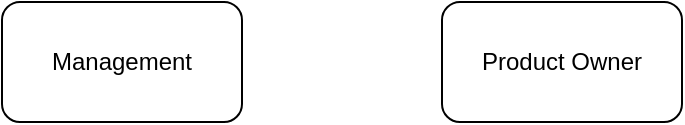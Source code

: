 <mxfile version="22.1.8" type="github">
  <diagram name="Page-1" id="kMi4MfaVG8bFLmQlTl4C">
    <mxGraphModel dx="1194" dy="714" grid="1" gridSize="10" guides="1" tooltips="1" connect="1" arrows="1" fold="1" page="1" pageScale="1" pageWidth="827" pageHeight="1169" math="0" shadow="0">
      <root>
        <mxCell id="0" />
        <mxCell id="1" parent="0" />
        <mxCell id="jFcU7FumkJ6Ztm3b8WU0-1" value="Management" style="rounded=1;whiteSpace=wrap;html=1;" vertex="1" parent="1">
          <mxGeometry x="100" y="140" width="120" height="60" as="geometry" />
        </mxCell>
        <mxCell id="jFcU7FumkJ6Ztm3b8WU0-2" value="Product Owner" style="rounded=1;whiteSpace=wrap;html=1;" vertex="1" parent="1">
          <mxGeometry x="320" y="140" width="120" height="60" as="geometry" />
        </mxCell>
      </root>
    </mxGraphModel>
  </diagram>
</mxfile>
